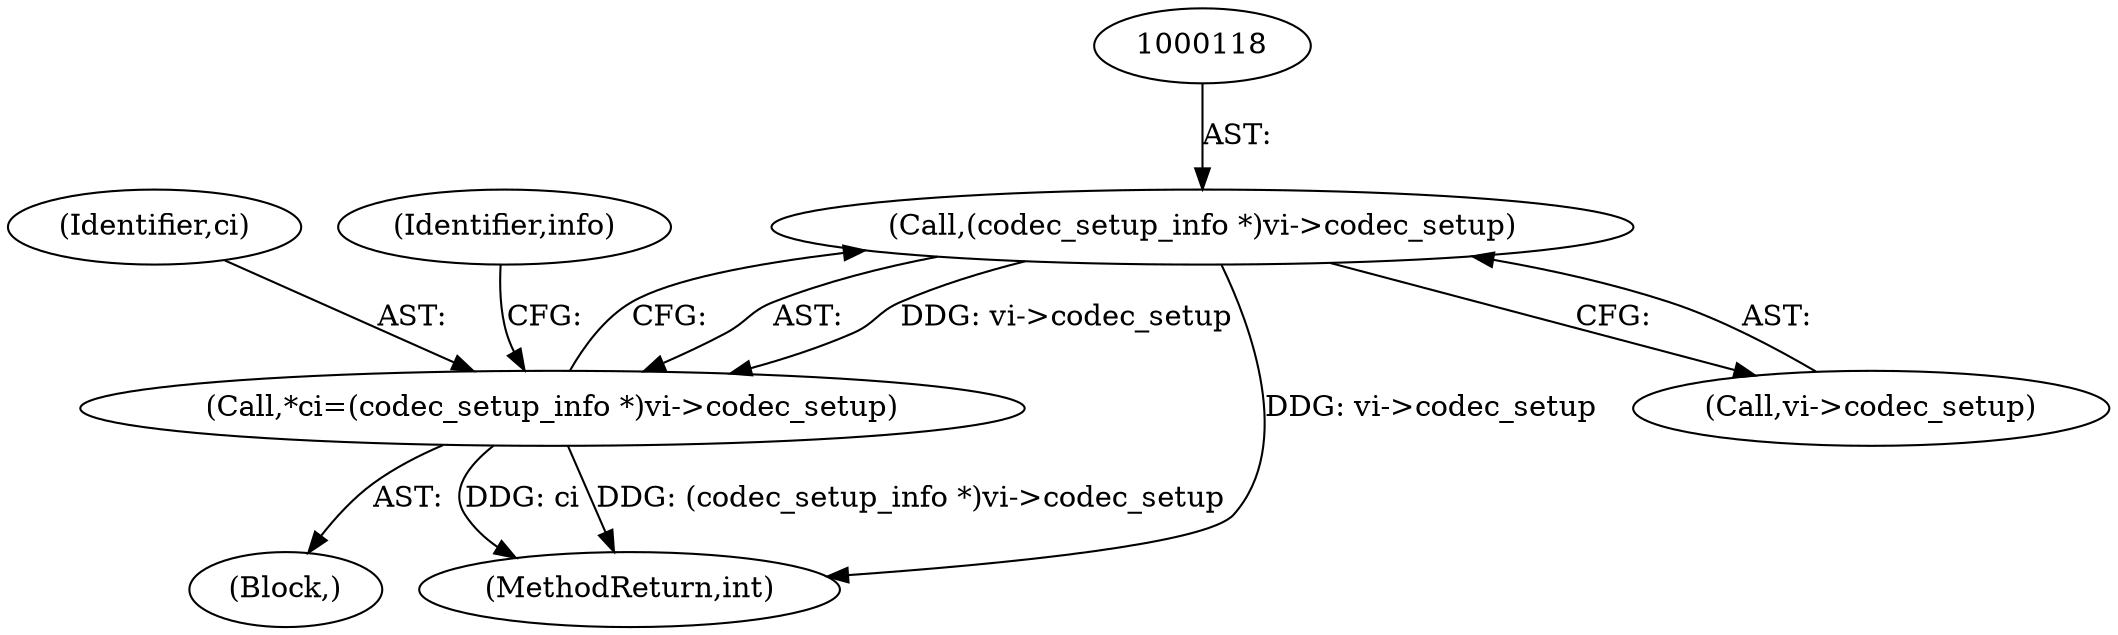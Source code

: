 digraph "0_Android_eeb4e45d5683f88488c083ecf142dc89bc3f0b47_9@pointer" {
"1000117" [label="(Call,(codec_setup_info *)vi->codec_setup)"];
"1000115" [label="(Call,*ci=(codec_setup_info *)vi->codec_setup)"];
"1000116" [label="(Identifier,ci)"];
"1000117" [label="(Call,(codec_setup_info *)vi->codec_setup)"];
"1000400" [label="(MethodReturn,int)"];
"1000111" [label="(Block,)"];
"1000115" [label="(Call,*ci=(codec_setup_info *)vi->codec_setup)"];
"1000119" [label="(Call,vi->codec_setup)"];
"1000123" [label="(Identifier,info)"];
"1000117" -> "1000115"  [label="AST: "];
"1000117" -> "1000119"  [label="CFG: "];
"1000118" -> "1000117"  [label="AST: "];
"1000119" -> "1000117"  [label="AST: "];
"1000115" -> "1000117"  [label="CFG: "];
"1000117" -> "1000400"  [label="DDG: vi->codec_setup"];
"1000117" -> "1000115"  [label="DDG: vi->codec_setup"];
"1000115" -> "1000111"  [label="AST: "];
"1000116" -> "1000115"  [label="AST: "];
"1000123" -> "1000115"  [label="CFG: "];
"1000115" -> "1000400"  [label="DDG: (codec_setup_info *)vi->codec_setup"];
"1000115" -> "1000400"  [label="DDG: ci"];
}
